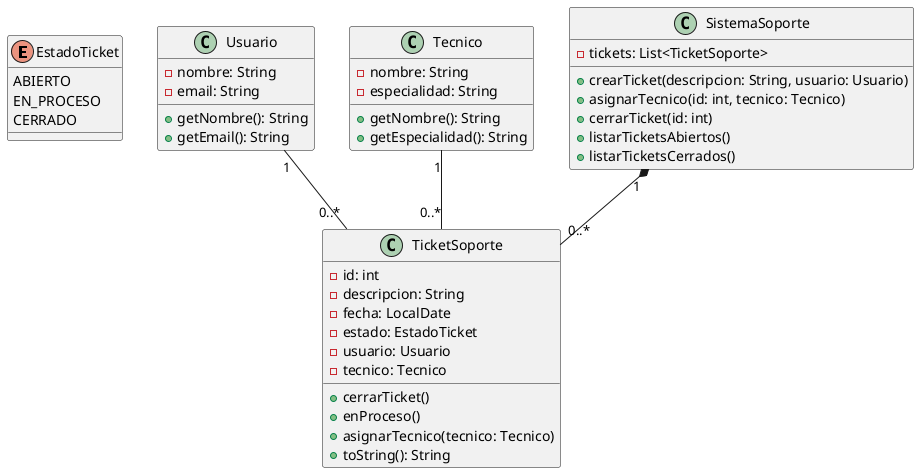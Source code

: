 @startuml
enum EstadoTicket {
  ABIERTO
  EN_PROCESO
  CERRADO
}

class Usuario {
  - nombre: String
  - email: String
  + getNombre(): String
  + getEmail(): String
}

class Tecnico {
  - nombre: String
  - especialidad: String
  + getNombre(): String
  + getEspecialidad(): String
}

class TicketSoporte {
  - id: int
  - descripcion: String
  - fecha: LocalDate
  - estado: EstadoTicket
  - usuario: Usuario
  - tecnico: Tecnico
  + cerrarTicket()
  + enProceso()
  + asignarTecnico(tecnico: Tecnico)
  + toString(): String
}

class SistemaSoporte {
  - tickets: List<TicketSoporte>
  + crearTicket(descripcion: String, usuario: Usuario)
  + asignarTecnico(id: int, tecnico: Tecnico)
  + cerrarTicket(id: int)
  + listarTicketsAbiertos()
  + listarTicketsCerrados()
}

Usuario "1" -- "0..*" TicketSoporte
Tecnico "1" -- "0..*" TicketSoporte
SistemaSoporte "1" *-- "0..*" TicketSoporte

@enduml
